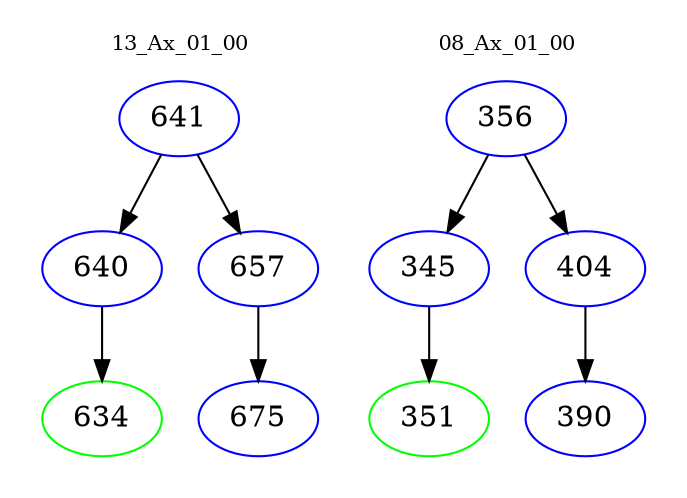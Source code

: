 digraph{
subgraph cluster_0 {
color = white
label = "13_Ax_01_00";
fontsize=10;
T0_641 [label="641", color="blue"]
T0_641 -> T0_640 [color="black"]
T0_640 [label="640", color="blue"]
T0_640 -> T0_634 [color="black"]
T0_634 [label="634", color="green"]
T0_641 -> T0_657 [color="black"]
T0_657 [label="657", color="blue"]
T0_657 -> T0_675 [color="black"]
T0_675 [label="675", color="blue"]
}
subgraph cluster_1 {
color = white
label = "08_Ax_01_00";
fontsize=10;
T1_356 [label="356", color="blue"]
T1_356 -> T1_345 [color="black"]
T1_345 [label="345", color="blue"]
T1_345 -> T1_351 [color="black"]
T1_351 [label="351", color="green"]
T1_356 -> T1_404 [color="black"]
T1_404 [label="404", color="blue"]
T1_404 -> T1_390 [color="black"]
T1_390 [label="390", color="blue"]
}
}
